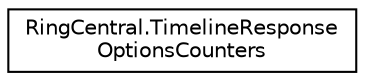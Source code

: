 digraph "Graphical Class Hierarchy"
{
 // LATEX_PDF_SIZE
  edge [fontname="Helvetica",fontsize="10",labelfontname="Helvetica",labelfontsize="10"];
  node [fontname="Helvetica",fontsize="10",shape=record];
  rankdir="LR";
  Node0 [label="RingCentral.TimelineResponse\lOptionsCounters",height=0.2,width=0.4,color="black", fillcolor="white", style="filled",URL="$classRingCentral_1_1TimelineResponseOptionsCounters.html",tooltip="Options for selecting breakdown for calls count"];
}
